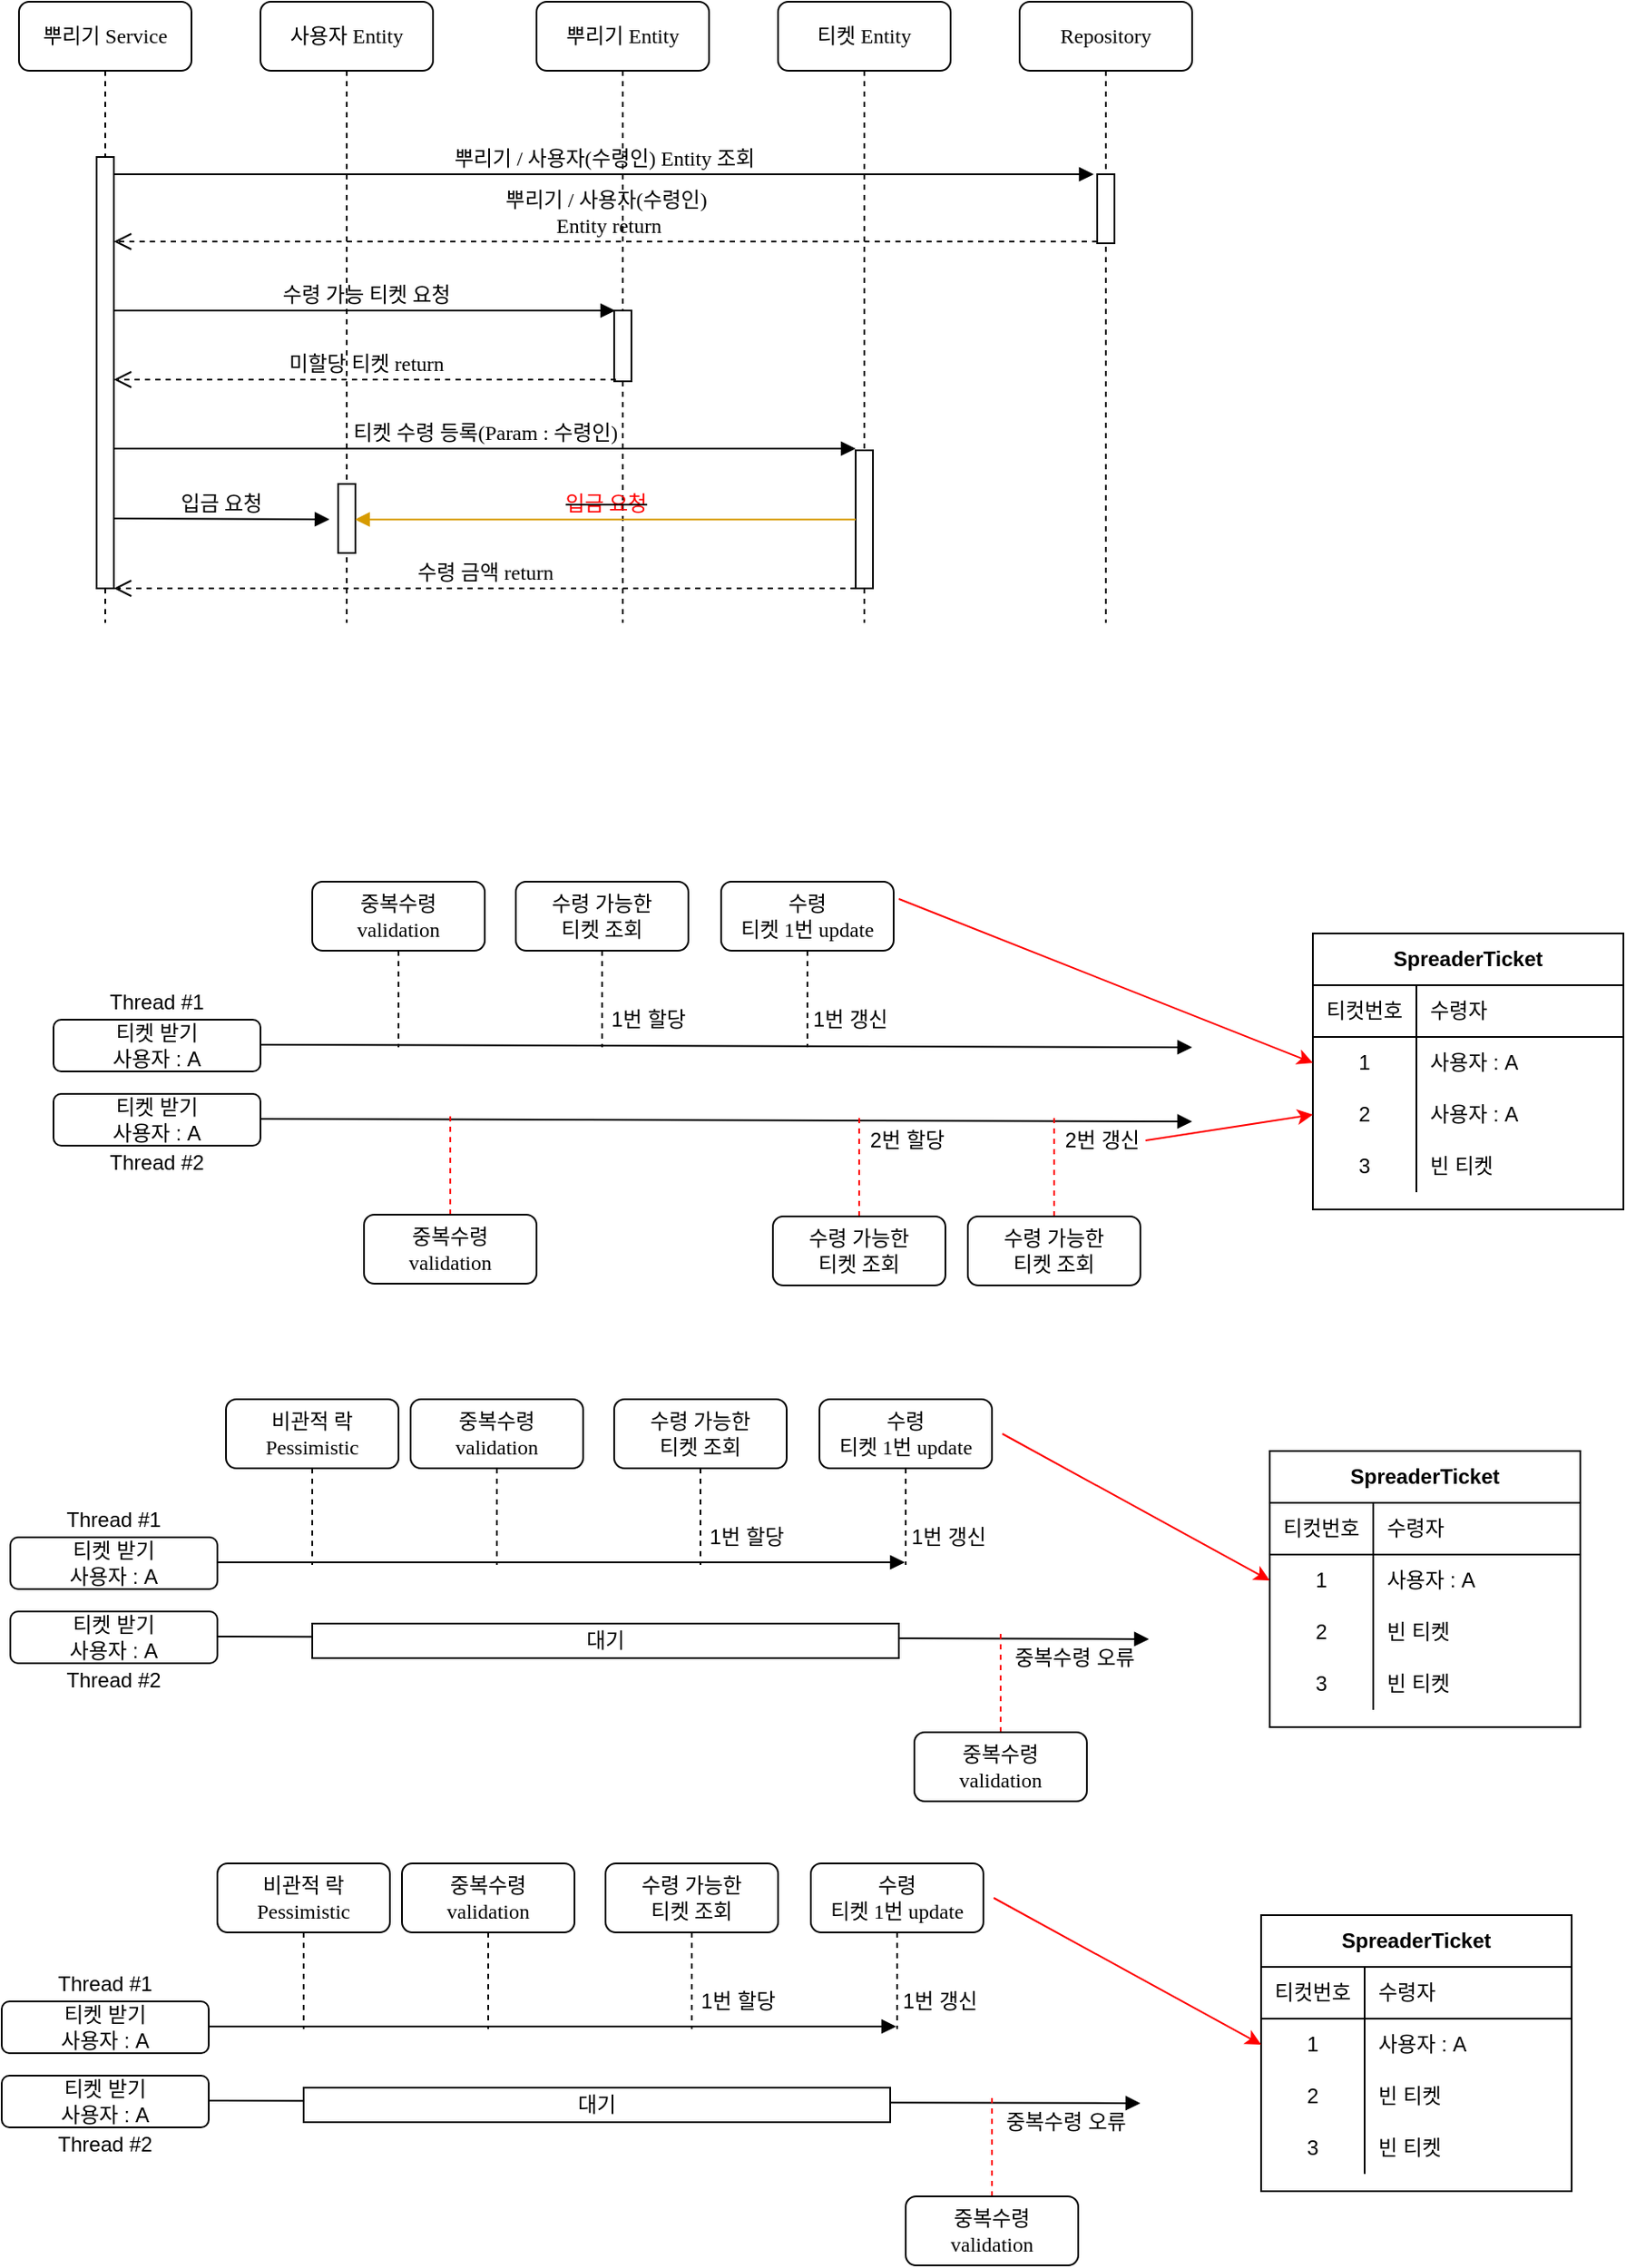 <mxfile version="14.1.3" type="github">
  <diagram name="Page-1" id="13e1069c-82ec-6db2-03f1-153e76fe0fe0">
    <mxGraphModel dx="1126" dy="699" grid="1" gridSize="10" guides="1" tooltips="1" connect="1" arrows="1" fold="1" page="1" pageScale="1" pageWidth="1100" pageHeight="850" background="#ffffff" math="0" shadow="0">
      <root>
        <mxCell id="0" />
        <mxCell id="1" parent="0" />
        <mxCell id="7baba1c4bc27f4b0-2" value="사용자 Entity" style="shape=umlLifeline;perimeter=lifelinePerimeter;whiteSpace=wrap;html=1;container=1;collapsible=0;recursiveResize=0;outlineConnect=0;rounded=1;shadow=0;comic=0;labelBackgroundColor=none;strokeWidth=1;fontFamily=Verdana;fontSize=12;align=center;" parent="1" vertex="1">
          <mxGeometry x="240" y="80" width="100" height="360" as="geometry" />
        </mxCell>
        <mxCell id="7baba1c4bc27f4b0-10" value="" style="html=1;points=[];perimeter=orthogonalPerimeter;rounded=0;shadow=0;comic=0;labelBackgroundColor=none;strokeWidth=1;fontFamily=Verdana;fontSize=12;align=center;" parent="7baba1c4bc27f4b0-2" vertex="1">
          <mxGeometry x="45" y="279.5" width="10" height="40" as="geometry" />
        </mxCell>
        <mxCell id="7baba1c4bc27f4b0-3" value="뿌리기 Entity" style="shape=umlLifeline;perimeter=lifelinePerimeter;whiteSpace=wrap;html=1;container=1;collapsible=0;recursiveResize=0;outlineConnect=0;rounded=1;shadow=0;comic=0;labelBackgroundColor=none;strokeWidth=1;fontFamily=Verdana;fontSize=12;align=center;" parent="1" vertex="1">
          <mxGeometry x="400" y="80" width="100" height="360" as="geometry" />
        </mxCell>
        <mxCell id="7baba1c4bc27f4b0-13" value="" style="html=1;points=[];perimeter=orthogonalPerimeter;rounded=0;shadow=0;comic=0;labelBackgroundColor=none;strokeWidth=1;fontFamily=Verdana;fontSize=12;align=center;" parent="7baba1c4bc27f4b0-3" vertex="1">
          <mxGeometry x="45" y="179" width="10" height="41" as="geometry" />
        </mxCell>
        <mxCell id="7baba1c4bc27f4b0-4" value="티켓 Entity" style="shape=umlLifeline;perimeter=lifelinePerimeter;whiteSpace=wrap;html=1;container=1;collapsible=0;recursiveResize=0;outlineConnect=0;rounded=1;shadow=0;comic=0;labelBackgroundColor=none;strokeWidth=1;fontFamily=Verdana;fontSize=12;align=center;" parent="1" vertex="1">
          <mxGeometry x="540" y="80" width="100" height="360" as="geometry" />
        </mxCell>
        <mxCell id="7baba1c4bc27f4b0-5" value="Repository" style="shape=umlLifeline;perimeter=lifelinePerimeter;whiteSpace=wrap;html=1;container=1;collapsible=0;recursiveResize=0;outlineConnect=0;rounded=1;shadow=0;comic=0;labelBackgroundColor=none;strokeWidth=1;fontFamily=Verdana;fontSize=12;align=center;" parent="1" vertex="1">
          <mxGeometry x="680" y="80" width="100" height="360" as="geometry" />
        </mxCell>
        <mxCell id="fO7a_FFpmHtgx1kZ53Yg-21" value="" style="html=1;points=[];perimeter=orthogonalPerimeter;rounded=0;shadow=0;comic=0;labelBackgroundColor=none;strokeWidth=1;fontFamily=Verdana;fontSize=12;align=center;" parent="7baba1c4bc27f4b0-5" vertex="1">
          <mxGeometry x="45" y="100" width="10" height="40" as="geometry" />
        </mxCell>
        <mxCell id="7baba1c4bc27f4b0-8" value="뿌리기 Service" style="shape=umlLifeline;perimeter=lifelinePerimeter;whiteSpace=wrap;html=1;container=1;collapsible=0;recursiveResize=0;outlineConnect=0;rounded=1;shadow=0;comic=0;labelBackgroundColor=none;strokeWidth=1;fontFamily=Verdana;fontSize=12;align=center;" parent="1" vertex="1">
          <mxGeometry x="100" y="80" width="100" height="360" as="geometry" />
        </mxCell>
        <mxCell id="7baba1c4bc27f4b0-9" value="" style="html=1;points=[];perimeter=orthogonalPerimeter;rounded=0;shadow=0;comic=0;labelBackgroundColor=none;strokeWidth=1;fontFamily=Verdana;fontSize=12;align=center;" parent="7baba1c4bc27f4b0-8" vertex="1">
          <mxGeometry x="45" y="90" width="10" height="250" as="geometry" />
        </mxCell>
        <mxCell id="7baba1c4bc27f4b0-22" value="" style="html=1;points=[];perimeter=orthogonalPerimeter;rounded=0;shadow=0;comic=0;labelBackgroundColor=none;strokeWidth=1;fontFamily=Verdana;fontSize=12;align=center;" parent="1" vertex="1">
          <mxGeometry x="585" y="340" width="10" height="80" as="geometry" />
        </mxCell>
        <mxCell id="7baba1c4bc27f4b0-23" value="티켓 수령 등록(Param : 수령인)" style="html=1;verticalAlign=bottom;endArrow=block;entryX=0;entryY=0;labelBackgroundColor=none;fontFamily=Verdana;fontSize=12;" parent="1" edge="1">
          <mxGeometry relative="1" as="geometry">
            <mxPoint x="155.0" y="339.0" as="sourcePoint" />
            <mxPoint x="585" y="339.0" as="targetPoint" />
          </mxGeometry>
        </mxCell>
        <mxCell id="7baba1c4bc27f4b0-30" value="미할당 티켓 return" style="html=1;verticalAlign=bottom;endArrow=open;dashed=1;endSize=8;labelBackgroundColor=none;fontFamily=Verdana;fontSize=12;edgeStyle=elbowEdgeStyle;elbow=vertical;" parent="1" edge="1">
          <mxGeometry relative="1" as="geometry">
            <mxPoint x="155.0" y="299" as="targetPoint" />
            <Array as="points">
              <mxPoint x="388" y="299" />
            </Array>
            <mxPoint x="446" y="299" as="sourcePoint" />
          </mxGeometry>
        </mxCell>
        <mxCell id="7baba1c4bc27f4b0-11" value="뿌리기 / 사용자(수령인) Entity 조회" style="html=1;verticalAlign=bottom;endArrow=block;entryX=-0.2;entryY=0;labelBackgroundColor=none;fontFamily=Verdana;fontSize=12;edgeStyle=elbowEdgeStyle;elbow=vertical;entryDx=0;entryDy=0;entryPerimeter=0;" parent="1" source="7baba1c4bc27f4b0-9" target="fO7a_FFpmHtgx1kZ53Yg-21" edge="1">
          <mxGeometry relative="1" as="geometry">
            <mxPoint x="220" y="190" as="sourcePoint" />
          </mxGeometry>
        </mxCell>
        <mxCell id="fO7a_FFpmHtgx1kZ53Yg-1" value="뿌리기 / 사용자(수령인)&lt;br&gt;&amp;nbsp;Entity return" style="html=1;verticalAlign=bottom;endArrow=open;dashed=1;endSize=8;labelBackgroundColor=none;fontFamily=Verdana;fontSize=12;edgeStyle=elbowEdgeStyle;elbow=vertical;" parent="1" source="fO7a_FFpmHtgx1kZ53Yg-21" edge="1">
          <mxGeometry relative="1" as="geometry">
            <mxPoint x="155.0" y="219" as="targetPoint" />
            <Array as="points">
              <mxPoint x="171" y="219" />
              <mxPoint x="276" y="219" />
            </Array>
            <mxPoint x="284" y="219" as="sourcePoint" />
          </mxGeometry>
        </mxCell>
        <mxCell id="fO7a_FFpmHtgx1kZ53Yg-11" value="수령 금액 return" style="html=1;verticalAlign=bottom;endArrow=open;dashed=1;endSize=8;labelBackgroundColor=none;fontFamily=Verdana;fontSize=12;edgeStyle=elbowEdgeStyle;elbow=vertical;" parent="1" edge="1">
          <mxGeometry relative="1" as="geometry">
            <mxPoint x="155.0" y="420" as="targetPoint" />
            <Array as="points">
              <mxPoint x="391" y="420" />
            </Array>
            <mxPoint x="585" y="420" as="sourcePoint" />
          </mxGeometry>
        </mxCell>
        <mxCell id="fO7a_FFpmHtgx1kZ53Yg-17" value="&lt;strike&gt;&lt;font color=&quot;#ff0000&quot;&gt;입금 요청&lt;/font&gt;&lt;/strike&gt;" style="html=1;verticalAlign=bottom;endArrow=block;labelBackgroundColor=none;fontFamily=Verdana;fontSize=12;edgeStyle=elbowEdgeStyle;elbow=vertical;entryX=0.978;entryY=0.727;entryDx=0;entryDy=0;entryPerimeter=0;fillColor=#ffe6cc;strokeColor=#d79b00;" parent="1" edge="1">
          <mxGeometry relative="1" as="geometry">
            <mxPoint x="585" y="380.12" as="sourcePoint" />
            <mxPoint x="294.78" y="380" as="targetPoint" />
            <Array as="points">
              <mxPoint x="520.5" y="380.12" />
              <mxPoint x="540.5" y="577.12" />
              <mxPoint x="470.5" y="577.12" />
            </Array>
          </mxGeometry>
        </mxCell>
        <mxCell id="7baba1c4bc27f4b0-14" value="수령 가능 티켓 요청" style="html=1;verticalAlign=bottom;endArrow=block;labelBackgroundColor=none;fontFamily=Verdana;fontSize=12;edgeStyle=elbowEdgeStyle;elbow=vertical;entryX=0.061;entryY=-0.001;entryDx=0;entryDy=0;entryPerimeter=0;" parent="1" source="7baba1c4bc27f4b0-9" target="7baba1c4bc27f4b0-13" edge="1">
          <mxGeometry relative="1" as="geometry">
            <mxPoint x="156" y="259" as="sourcePoint" />
            <mxPoint x="444" y="259" as="targetPoint" />
            <Array as="points">
              <mxPoint x="422" y="259" />
              <mxPoint x="240.86" y="144.85" />
              <mxPoint x="210.86" y="164.85" />
            </Array>
          </mxGeometry>
        </mxCell>
        <mxCell id="PUn6JvOlg91gVEdI1GQp-1" value="입금 요청" style="html=1;verticalAlign=bottom;endArrow=block;labelBackgroundColor=none;fontFamily=Verdana;fontSize=12;" edge="1" parent="1">
          <mxGeometry relative="1" as="geometry">
            <mxPoint x="155" y="379.5" as="sourcePoint" />
            <mxPoint x="280" y="380" as="targetPoint" />
          </mxGeometry>
        </mxCell>
        <mxCell id="PUn6JvOlg91gVEdI1GQp-2" value="" style="html=1;verticalAlign=bottom;endArrow=block;labelBackgroundColor=none;fontFamily=Verdana;fontSize=12;" edge="1" parent="1">
          <mxGeometry relative="1" as="geometry">
            <mxPoint x="240" y="684.5" as="sourcePoint" />
            <mxPoint x="780" y="686" as="targetPoint" />
          </mxGeometry>
        </mxCell>
        <mxCell id="PUn6JvOlg91gVEdI1GQp-3" value="티켓 받기&lt;br&gt;사용자 : A" style="shape=ext;rounded=1;html=1;whiteSpace=wrap;" vertex="1" parent="1">
          <mxGeometry x="120" y="670" width="120" height="30" as="geometry" />
        </mxCell>
        <mxCell id="PUn6JvOlg91gVEdI1GQp-4" value="중복수령&lt;br&gt;validation" style="shape=umlLifeline;perimeter=lifelinePerimeter;whiteSpace=wrap;html=1;container=1;collapsible=0;recursiveResize=0;outlineConnect=0;rounded=1;shadow=0;comic=0;labelBackgroundColor=none;strokeWidth=1;fontFamily=Verdana;fontSize=12;align=center;size=40;" vertex="1" parent="1">
          <mxGeometry x="270" y="590" width="100" height="96" as="geometry" />
        </mxCell>
        <mxCell id="PUn6JvOlg91gVEdI1GQp-6" value="수령&lt;br&gt;티켓 1번 update" style="shape=umlLifeline;perimeter=lifelinePerimeter;whiteSpace=wrap;html=1;container=1;collapsible=0;recursiveResize=0;outlineConnect=0;rounded=1;shadow=0;comic=0;labelBackgroundColor=none;strokeWidth=1;fontFamily=Verdana;fontSize=12;align=center;size=40;" vertex="1" parent="1">
          <mxGeometry x="507" y="590" width="100" height="96" as="geometry" />
        </mxCell>
        <mxCell id="PUn6JvOlg91gVEdI1GQp-7" value="SpreaderTicket" style="shape=table;html=1;whiteSpace=wrap;startSize=30;container=1;collapsible=0;childLayout=tableLayout;fixedRows=1;rowLines=0;fontStyle=1;align=center;" vertex="1" parent="1">
          <mxGeometry x="850" y="620" width="180" height="160" as="geometry" />
        </mxCell>
        <mxCell id="PUn6JvOlg91gVEdI1GQp-8" value="" style="shape=partialRectangle;html=1;whiteSpace=wrap;collapsible=0;dropTarget=0;pointerEvents=0;fillColor=none;top=0;left=0;bottom=1;right=0;points=[[0,0.5],[1,0.5]];portConstraint=eastwest;" vertex="1" parent="PUn6JvOlg91gVEdI1GQp-7">
          <mxGeometry y="30" width="180" height="30" as="geometry" />
        </mxCell>
        <mxCell id="PUn6JvOlg91gVEdI1GQp-9" value="티컷번호" style="shape=partialRectangle;html=1;whiteSpace=wrap;connectable=0;fillColor=none;top=0;left=0;bottom=0;right=0;overflow=hidden;" vertex="1" parent="PUn6JvOlg91gVEdI1GQp-8">
          <mxGeometry width="60" height="30" as="geometry" />
        </mxCell>
        <mxCell id="PUn6JvOlg91gVEdI1GQp-10" value="수령자" style="shape=partialRectangle;html=1;whiteSpace=wrap;connectable=0;fillColor=none;top=0;left=0;bottom=0;right=0;align=left;spacingLeft=6;overflow=hidden;" vertex="1" parent="PUn6JvOlg91gVEdI1GQp-8">
          <mxGeometry x="60" width="120" height="30" as="geometry" />
        </mxCell>
        <mxCell id="PUn6JvOlg91gVEdI1GQp-11" value="" style="shape=partialRectangle;html=1;whiteSpace=wrap;collapsible=0;dropTarget=0;pointerEvents=0;fillColor=none;top=0;left=0;bottom=0;right=0;points=[[0,0.5],[1,0.5]];portConstraint=eastwest;" vertex="1" parent="PUn6JvOlg91gVEdI1GQp-7">
          <mxGeometry y="60" width="180" height="30" as="geometry" />
        </mxCell>
        <mxCell id="PUn6JvOlg91gVEdI1GQp-12" value="1" style="shape=partialRectangle;html=1;whiteSpace=wrap;connectable=0;fillColor=none;top=0;left=0;bottom=0;right=0;overflow=hidden;" vertex="1" parent="PUn6JvOlg91gVEdI1GQp-11">
          <mxGeometry width="60" height="30" as="geometry" />
        </mxCell>
        <mxCell id="PUn6JvOlg91gVEdI1GQp-13" value="사용자 : A" style="shape=partialRectangle;html=1;whiteSpace=wrap;connectable=0;fillColor=none;top=0;left=0;bottom=0;right=0;align=left;spacingLeft=6;overflow=hidden;" vertex="1" parent="PUn6JvOlg91gVEdI1GQp-11">
          <mxGeometry x="60" width="120" height="30" as="geometry" />
        </mxCell>
        <mxCell id="PUn6JvOlg91gVEdI1GQp-14" value="" style="shape=partialRectangle;html=1;whiteSpace=wrap;collapsible=0;dropTarget=0;pointerEvents=0;fillColor=none;top=0;left=0;bottom=0;right=0;points=[[0,0.5],[1,0.5]];portConstraint=eastwest;" vertex="1" parent="PUn6JvOlg91gVEdI1GQp-7">
          <mxGeometry y="90" width="180" height="30" as="geometry" />
        </mxCell>
        <mxCell id="PUn6JvOlg91gVEdI1GQp-15" value="2" style="shape=partialRectangle;html=1;whiteSpace=wrap;connectable=0;fillColor=none;top=0;left=0;bottom=0;right=0;overflow=hidden;" vertex="1" parent="PUn6JvOlg91gVEdI1GQp-14">
          <mxGeometry width="60" height="30" as="geometry" />
        </mxCell>
        <mxCell id="PUn6JvOlg91gVEdI1GQp-16" value="사용자 : A" style="shape=partialRectangle;html=1;whiteSpace=wrap;connectable=0;fillColor=none;top=0;left=0;bottom=0;right=0;align=left;spacingLeft=6;overflow=hidden;" vertex="1" parent="PUn6JvOlg91gVEdI1GQp-14">
          <mxGeometry x="60" width="120" height="30" as="geometry" />
        </mxCell>
        <mxCell id="PUn6JvOlg91gVEdI1GQp-18" value="" style="shape=partialRectangle;html=1;whiteSpace=wrap;collapsible=0;dropTarget=0;pointerEvents=0;fillColor=none;top=0;left=0;bottom=0;right=0;points=[[0,0.5],[1,0.5]];portConstraint=eastwest;" vertex="1" parent="PUn6JvOlg91gVEdI1GQp-7">
          <mxGeometry y="120" width="180" height="30" as="geometry" />
        </mxCell>
        <mxCell id="PUn6JvOlg91gVEdI1GQp-19" value="3" style="shape=partialRectangle;html=1;whiteSpace=wrap;connectable=0;fillColor=none;top=0;left=0;bottom=0;right=0;overflow=hidden;" vertex="1" parent="PUn6JvOlg91gVEdI1GQp-18">
          <mxGeometry width="60" height="30" as="geometry" />
        </mxCell>
        <mxCell id="PUn6JvOlg91gVEdI1GQp-20" value="빈 티켓" style="shape=partialRectangle;html=1;whiteSpace=wrap;connectable=0;fillColor=none;top=0;left=0;bottom=0;right=0;align=left;spacingLeft=6;overflow=hidden;" vertex="1" parent="PUn6JvOlg91gVEdI1GQp-18">
          <mxGeometry x="60" width="120" height="30" as="geometry" />
        </mxCell>
        <mxCell id="PUn6JvOlg91gVEdI1GQp-17" value="수령 가능한&lt;br&gt;티켓 조회" style="shape=umlLifeline;perimeter=lifelinePerimeter;whiteSpace=wrap;html=1;container=1;collapsible=0;recursiveResize=0;outlineConnect=0;rounded=1;shadow=0;comic=0;labelBackgroundColor=none;strokeWidth=1;fontFamily=Verdana;fontSize=12;align=center;size=40;" vertex="1" parent="1">
          <mxGeometry x="388" y="590" width="100" height="96" as="geometry" />
        </mxCell>
        <mxCell id="PUn6JvOlg91gVEdI1GQp-21" value="" style="endArrow=classic;html=1;strokeColor=#FF0000;entryX=0;entryY=0.5;entryDx=0;entryDy=0;" edge="1" parent="1" target="PUn6JvOlg91gVEdI1GQp-11">
          <mxGeometry width="50" height="50" relative="1" as="geometry">
            <mxPoint x="610" y="600" as="sourcePoint" />
            <mxPoint x="570" y="740" as="targetPoint" />
          </mxGeometry>
        </mxCell>
        <mxCell id="PUn6JvOlg91gVEdI1GQp-22" value="" style="html=1;verticalAlign=bottom;endArrow=block;labelBackgroundColor=none;fontFamily=Verdana;fontSize=12;" edge="1" parent="1">
          <mxGeometry relative="1" as="geometry">
            <mxPoint x="240" y="727.5" as="sourcePoint" />
            <mxPoint x="780" y="729" as="targetPoint" />
          </mxGeometry>
        </mxCell>
        <mxCell id="PUn6JvOlg91gVEdI1GQp-23" value="티켓 받기&lt;br&gt;사용자 : A" style="shape=ext;rounded=1;html=1;whiteSpace=wrap;" vertex="1" parent="1">
          <mxGeometry x="120" y="713" width="120" height="30" as="geometry" />
        </mxCell>
        <mxCell id="PUn6JvOlg91gVEdI1GQp-27" value="" style="endArrow=classic;html=1;strokeColor=#FF0000;entryX=0;entryY=0.5;entryDx=0;entryDy=0;" edge="1" parent="1" target="PUn6JvOlg91gVEdI1GQp-14">
          <mxGeometry width="50" height="50" relative="1" as="geometry">
            <mxPoint x="753" y="740" as="sourcePoint" />
            <mxPoint x="883" y="815" as="targetPoint" />
          </mxGeometry>
        </mxCell>
        <mxCell id="PUn6JvOlg91gVEdI1GQp-29" value="" style="endArrow=none;dashed=1;html=1;strokeColor=#FF0000;exitX=0.5;exitY=0;exitDx=0;exitDy=0;" edge="1" parent="1" source="PUn6JvOlg91gVEdI1GQp-32">
          <mxGeometry width="50" height="50" relative="1" as="geometry">
            <mxPoint x="349.5" y="771" as="sourcePoint" />
            <mxPoint x="350" y="726" as="targetPoint" />
          </mxGeometry>
        </mxCell>
        <mxCell id="PUn6JvOlg91gVEdI1GQp-30" value="1번 할당" style="text;html=1;strokeColor=none;fillColor=none;align=center;verticalAlign=middle;whiteSpace=wrap;rounded=0;" vertex="1" parent="1">
          <mxGeometry x="440" y="660" width="50" height="20" as="geometry" />
        </mxCell>
        <mxCell id="PUn6JvOlg91gVEdI1GQp-31" value="1번 갱신" style="text;html=1;strokeColor=none;fillColor=none;align=center;verticalAlign=middle;whiteSpace=wrap;rounded=0;" vertex="1" parent="1">
          <mxGeometry x="557" y="660" width="50" height="20" as="geometry" />
        </mxCell>
        <mxCell id="PUn6JvOlg91gVEdI1GQp-32" value="&lt;span style=&quot;font-family: &amp;#34;verdana&amp;#34;&quot;&gt;중복수령&lt;/span&gt;&lt;br style=&quot;font-family: &amp;#34;verdana&amp;#34;&quot;&gt;&lt;span style=&quot;font-family: &amp;#34;verdana&amp;#34;&quot;&gt;validation&lt;/span&gt;" style="rounded=1;whiteSpace=wrap;html=1;" vertex="1" parent="1">
          <mxGeometry x="300" y="783" width="100" height="40" as="geometry" />
        </mxCell>
        <mxCell id="PUn6JvOlg91gVEdI1GQp-34" value="" style="endArrow=none;dashed=1;html=1;strokeColor=#FF0000;exitX=0.5;exitY=0;exitDx=0;exitDy=0;" edge="1" source="PUn6JvOlg91gVEdI1GQp-35" parent="1">
          <mxGeometry width="50" height="50" relative="1" as="geometry">
            <mxPoint x="586.5" y="772" as="sourcePoint" />
            <mxPoint x="587" y="727" as="targetPoint" />
          </mxGeometry>
        </mxCell>
        <mxCell id="PUn6JvOlg91gVEdI1GQp-35" value="&lt;span style=&quot;font-family: &amp;#34;verdana&amp;#34;&quot;&gt;수령 가능한&lt;/span&gt;&lt;br style=&quot;font-family: &amp;#34;verdana&amp;#34;&quot;&gt;&lt;span style=&quot;font-family: &amp;#34;verdana&amp;#34;&quot;&gt;티켓 조회&lt;/span&gt;" style="rounded=1;whiteSpace=wrap;html=1;" vertex="1" parent="1">
          <mxGeometry x="537" y="784" width="100" height="40" as="geometry" />
        </mxCell>
        <mxCell id="PUn6JvOlg91gVEdI1GQp-36" value="2번 할당" style="text;html=1;strokeColor=none;fillColor=none;align=center;verticalAlign=middle;whiteSpace=wrap;rounded=0;" vertex="1" parent="1">
          <mxGeometry x="590" y="730" width="50" height="20" as="geometry" />
        </mxCell>
        <mxCell id="PUn6JvOlg91gVEdI1GQp-37" value="" style="endArrow=none;dashed=1;html=1;strokeColor=#FF0000;exitX=0.5;exitY=0;exitDx=0;exitDy=0;" edge="1" source="PUn6JvOlg91gVEdI1GQp-38" parent="1">
          <mxGeometry width="50" height="50" relative="1" as="geometry">
            <mxPoint x="699.5" y="772" as="sourcePoint" />
            <mxPoint x="700" y="727" as="targetPoint" />
          </mxGeometry>
        </mxCell>
        <mxCell id="PUn6JvOlg91gVEdI1GQp-38" value="&lt;span style=&quot;font-family: &amp;#34;verdana&amp;#34;&quot;&gt;수령 가능한&lt;/span&gt;&lt;br style=&quot;font-family: &amp;#34;verdana&amp;#34;&quot;&gt;&lt;span style=&quot;font-family: &amp;#34;verdana&amp;#34;&quot;&gt;티켓 조회&lt;/span&gt;" style="rounded=1;whiteSpace=wrap;html=1;" vertex="1" parent="1">
          <mxGeometry x="650" y="784" width="100" height="40" as="geometry" />
        </mxCell>
        <mxCell id="PUn6JvOlg91gVEdI1GQp-39" value="2번 갱신" style="text;html=1;strokeColor=none;fillColor=none;align=center;verticalAlign=middle;whiteSpace=wrap;rounded=0;" vertex="1" parent="1">
          <mxGeometry x="703" y="730" width="50" height="20" as="geometry" />
        </mxCell>
        <mxCell id="PUn6JvOlg91gVEdI1GQp-40" value="Thread #1" style="text;html=1;strokeColor=none;fillColor=none;align=center;verticalAlign=middle;whiteSpace=wrap;rounded=0;" vertex="1" parent="1">
          <mxGeometry x="150" y="650" width="60" height="20" as="geometry" />
        </mxCell>
        <mxCell id="PUn6JvOlg91gVEdI1GQp-41" value="Thread #2" style="text;html=1;strokeColor=none;fillColor=none;align=center;verticalAlign=middle;whiteSpace=wrap;rounded=0;" vertex="1" parent="1">
          <mxGeometry x="150" y="743" width="60" height="20" as="geometry" />
        </mxCell>
        <mxCell id="PUn6JvOlg91gVEdI1GQp-42" value="" style="html=1;verticalAlign=bottom;endArrow=block;labelBackgroundColor=none;fontFamily=Verdana;fontSize=12;" edge="1" parent="1" target="PUn6JvOlg91gVEdI1GQp-45">
          <mxGeometry relative="1" as="geometry">
            <mxPoint x="215" y="984.5" as="sourcePoint" />
            <mxPoint x="590" y="986" as="targetPoint" />
          </mxGeometry>
        </mxCell>
        <mxCell id="PUn6JvOlg91gVEdI1GQp-43" value="티켓 받기&lt;br&gt;사용자 : A" style="shape=ext;rounded=1;html=1;whiteSpace=wrap;" vertex="1" parent="1">
          <mxGeometry x="95" y="970" width="120" height="30" as="geometry" />
        </mxCell>
        <mxCell id="PUn6JvOlg91gVEdI1GQp-44" value="중복수령&lt;br&gt;validation" style="shape=umlLifeline;perimeter=lifelinePerimeter;whiteSpace=wrap;html=1;container=1;collapsible=0;recursiveResize=0;outlineConnect=0;rounded=1;shadow=0;comic=0;labelBackgroundColor=none;strokeWidth=1;fontFamily=Verdana;fontSize=12;align=center;size=40;" vertex="1" parent="1">
          <mxGeometry x="327" y="890" width="100" height="96" as="geometry" />
        </mxCell>
        <mxCell id="PUn6JvOlg91gVEdI1GQp-45" value="수령&lt;br&gt;티켓 1번 update" style="shape=umlLifeline;perimeter=lifelinePerimeter;whiteSpace=wrap;html=1;container=1;collapsible=0;recursiveResize=0;outlineConnect=0;rounded=1;shadow=0;comic=0;labelBackgroundColor=none;strokeWidth=1;fontFamily=Verdana;fontSize=12;align=center;size=40;" vertex="1" parent="1">
          <mxGeometry x="564" y="890" width="100" height="96" as="geometry" />
        </mxCell>
        <mxCell id="PUn6JvOlg91gVEdI1GQp-46" value="SpreaderTicket" style="shape=table;html=1;whiteSpace=wrap;startSize=30;container=1;collapsible=0;childLayout=tableLayout;fixedRows=1;rowLines=0;fontStyle=1;align=center;" vertex="1" parent="1">
          <mxGeometry x="825" y="920" width="180" height="160" as="geometry" />
        </mxCell>
        <mxCell id="PUn6JvOlg91gVEdI1GQp-47" value="" style="shape=partialRectangle;html=1;whiteSpace=wrap;collapsible=0;dropTarget=0;pointerEvents=0;fillColor=none;top=0;left=0;bottom=1;right=0;points=[[0,0.5],[1,0.5]];portConstraint=eastwest;" vertex="1" parent="PUn6JvOlg91gVEdI1GQp-46">
          <mxGeometry y="30" width="180" height="30" as="geometry" />
        </mxCell>
        <mxCell id="PUn6JvOlg91gVEdI1GQp-48" value="티컷번호" style="shape=partialRectangle;html=1;whiteSpace=wrap;connectable=0;fillColor=none;top=0;left=0;bottom=0;right=0;overflow=hidden;" vertex="1" parent="PUn6JvOlg91gVEdI1GQp-47">
          <mxGeometry width="60" height="30" as="geometry" />
        </mxCell>
        <mxCell id="PUn6JvOlg91gVEdI1GQp-49" value="수령자" style="shape=partialRectangle;html=1;whiteSpace=wrap;connectable=0;fillColor=none;top=0;left=0;bottom=0;right=0;align=left;spacingLeft=6;overflow=hidden;" vertex="1" parent="PUn6JvOlg91gVEdI1GQp-47">
          <mxGeometry x="60" width="120" height="30" as="geometry" />
        </mxCell>
        <mxCell id="PUn6JvOlg91gVEdI1GQp-50" value="" style="shape=partialRectangle;html=1;whiteSpace=wrap;collapsible=0;dropTarget=0;pointerEvents=0;fillColor=none;top=0;left=0;bottom=0;right=0;points=[[0,0.5],[1,0.5]];portConstraint=eastwest;" vertex="1" parent="PUn6JvOlg91gVEdI1GQp-46">
          <mxGeometry y="60" width="180" height="30" as="geometry" />
        </mxCell>
        <mxCell id="PUn6JvOlg91gVEdI1GQp-51" value="1" style="shape=partialRectangle;html=1;whiteSpace=wrap;connectable=0;fillColor=none;top=0;left=0;bottom=0;right=0;overflow=hidden;" vertex="1" parent="PUn6JvOlg91gVEdI1GQp-50">
          <mxGeometry width="60" height="30" as="geometry" />
        </mxCell>
        <mxCell id="PUn6JvOlg91gVEdI1GQp-52" value="사용자 : A" style="shape=partialRectangle;html=1;whiteSpace=wrap;connectable=0;fillColor=none;top=0;left=0;bottom=0;right=0;align=left;spacingLeft=6;overflow=hidden;" vertex="1" parent="PUn6JvOlg91gVEdI1GQp-50">
          <mxGeometry x="60" width="120" height="30" as="geometry" />
        </mxCell>
        <mxCell id="PUn6JvOlg91gVEdI1GQp-53" value="" style="shape=partialRectangle;html=1;whiteSpace=wrap;collapsible=0;dropTarget=0;pointerEvents=0;fillColor=none;top=0;left=0;bottom=0;right=0;points=[[0,0.5],[1,0.5]];portConstraint=eastwest;" vertex="1" parent="PUn6JvOlg91gVEdI1GQp-46">
          <mxGeometry y="90" width="180" height="30" as="geometry" />
        </mxCell>
        <mxCell id="PUn6JvOlg91gVEdI1GQp-54" value="2" style="shape=partialRectangle;html=1;whiteSpace=wrap;connectable=0;fillColor=none;top=0;left=0;bottom=0;right=0;overflow=hidden;" vertex="1" parent="PUn6JvOlg91gVEdI1GQp-53">
          <mxGeometry width="60" height="30" as="geometry" />
        </mxCell>
        <mxCell id="PUn6JvOlg91gVEdI1GQp-55" value="빈 티켓" style="shape=partialRectangle;html=1;whiteSpace=wrap;connectable=0;fillColor=none;top=0;left=0;bottom=0;right=0;align=left;spacingLeft=6;overflow=hidden;" vertex="1" parent="PUn6JvOlg91gVEdI1GQp-53">
          <mxGeometry x="60" width="120" height="30" as="geometry" />
        </mxCell>
        <mxCell id="PUn6JvOlg91gVEdI1GQp-56" value="" style="shape=partialRectangle;html=1;whiteSpace=wrap;collapsible=0;dropTarget=0;pointerEvents=0;fillColor=none;top=0;left=0;bottom=0;right=0;points=[[0,0.5],[1,0.5]];portConstraint=eastwest;" vertex="1" parent="PUn6JvOlg91gVEdI1GQp-46">
          <mxGeometry y="120" width="180" height="30" as="geometry" />
        </mxCell>
        <mxCell id="PUn6JvOlg91gVEdI1GQp-57" value="3" style="shape=partialRectangle;html=1;whiteSpace=wrap;connectable=0;fillColor=none;top=0;left=0;bottom=0;right=0;overflow=hidden;" vertex="1" parent="PUn6JvOlg91gVEdI1GQp-56">
          <mxGeometry width="60" height="30" as="geometry" />
        </mxCell>
        <mxCell id="PUn6JvOlg91gVEdI1GQp-58" value="빈 티켓" style="shape=partialRectangle;html=1;whiteSpace=wrap;connectable=0;fillColor=none;top=0;left=0;bottom=0;right=0;align=left;spacingLeft=6;overflow=hidden;" vertex="1" parent="PUn6JvOlg91gVEdI1GQp-56">
          <mxGeometry x="60" width="120" height="30" as="geometry" />
        </mxCell>
        <mxCell id="PUn6JvOlg91gVEdI1GQp-59" value="수령 가능한&lt;br&gt;티켓 조회" style="shape=umlLifeline;perimeter=lifelinePerimeter;whiteSpace=wrap;html=1;container=1;collapsible=0;recursiveResize=0;outlineConnect=0;rounded=1;shadow=0;comic=0;labelBackgroundColor=none;strokeWidth=1;fontFamily=Verdana;fontSize=12;align=center;size=40;" vertex="1" parent="1">
          <mxGeometry x="445" y="890" width="100" height="96" as="geometry" />
        </mxCell>
        <mxCell id="PUn6JvOlg91gVEdI1GQp-60" value="" style="endArrow=classic;html=1;strokeColor=#FF0000;entryX=0;entryY=0.5;entryDx=0;entryDy=0;" edge="1" target="PUn6JvOlg91gVEdI1GQp-50" parent="1">
          <mxGeometry width="50" height="50" relative="1" as="geometry">
            <mxPoint x="670" y="910" as="sourcePoint" />
            <mxPoint x="545" y="1040" as="targetPoint" />
          </mxGeometry>
        </mxCell>
        <mxCell id="PUn6JvOlg91gVEdI1GQp-61" value="" style="html=1;verticalAlign=bottom;endArrow=block;labelBackgroundColor=none;fontFamily=Verdana;fontSize=12;" edge="1" parent="1">
          <mxGeometry relative="1" as="geometry">
            <mxPoint x="215" y="1027.5" as="sourcePoint" />
            <mxPoint x="755" y="1029" as="targetPoint" />
          </mxGeometry>
        </mxCell>
        <mxCell id="PUn6JvOlg91gVEdI1GQp-62" value="티켓 받기&lt;br&gt;사용자 : A" style="shape=ext;rounded=1;html=1;whiteSpace=wrap;" vertex="1" parent="1">
          <mxGeometry x="95" y="1013" width="120" height="30" as="geometry" />
        </mxCell>
        <mxCell id="PUn6JvOlg91gVEdI1GQp-64" value="" style="endArrow=none;dashed=1;html=1;strokeColor=#FF0000;exitX=0.5;exitY=0;exitDx=0;exitDy=0;" edge="1" source="PUn6JvOlg91gVEdI1GQp-67" parent="1">
          <mxGeometry width="50" height="50" relative="1" as="geometry">
            <mxPoint x="668.5" y="1071" as="sourcePoint" />
            <mxPoint x="669" y="1026" as="targetPoint" />
          </mxGeometry>
        </mxCell>
        <mxCell id="PUn6JvOlg91gVEdI1GQp-65" value="1번 할당" style="text;html=1;strokeColor=none;fillColor=none;align=center;verticalAlign=middle;whiteSpace=wrap;rounded=0;" vertex="1" parent="1">
          <mxGeometry x="497" y="960" width="50" height="20" as="geometry" />
        </mxCell>
        <mxCell id="PUn6JvOlg91gVEdI1GQp-66" value="1번 갱신" style="text;html=1;strokeColor=none;fillColor=none;align=center;verticalAlign=middle;whiteSpace=wrap;rounded=0;" vertex="1" parent="1">
          <mxGeometry x="614" y="960" width="50" height="20" as="geometry" />
        </mxCell>
        <mxCell id="PUn6JvOlg91gVEdI1GQp-67" value="&lt;span style=&quot;font-family: &amp;#34;verdana&amp;#34;&quot;&gt;중복수령&lt;/span&gt;&lt;br style=&quot;font-family: &amp;#34;verdana&amp;#34;&quot;&gt;&lt;span style=&quot;font-family: &amp;#34;verdana&amp;#34;&quot;&gt;validation&lt;/span&gt;" style="rounded=1;whiteSpace=wrap;html=1;" vertex="1" parent="1">
          <mxGeometry x="619" y="1083" width="100" height="40" as="geometry" />
        </mxCell>
        <mxCell id="PUn6JvOlg91gVEdI1GQp-74" value="Thread #1" style="text;html=1;strokeColor=none;fillColor=none;align=center;verticalAlign=middle;whiteSpace=wrap;rounded=0;" vertex="1" parent="1">
          <mxGeometry x="125" y="950" width="60" height="20" as="geometry" />
        </mxCell>
        <mxCell id="PUn6JvOlg91gVEdI1GQp-75" value="Thread #2" style="text;html=1;strokeColor=none;fillColor=none;align=center;verticalAlign=middle;whiteSpace=wrap;rounded=0;" vertex="1" parent="1">
          <mxGeometry x="125" y="1043" width="60" height="20" as="geometry" />
        </mxCell>
        <mxCell id="PUn6JvOlg91gVEdI1GQp-78" value="대기" style="rounded=0;whiteSpace=wrap;html=1;" vertex="1" parent="1">
          <mxGeometry x="270" y="1020" width="340" height="20" as="geometry" />
        </mxCell>
        <mxCell id="PUn6JvOlg91gVEdI1GQp-79" value="중복수령 오류" style="text;html=1;strokeColor=none;fillColor=none;align=center;verticalAlign=middle;whiteSpace=wrap;rounded=0;" vertex="1" parent="1">
          <mxGeometry x="672" y="1030" width="80" height="20" as="geometry" />
        </mxCell>
        <mxCell id="PUn6JvOlg91gVEdI1GQp-80" value="비관적 락&lt;br&gt;Pessimistic" style="shape=umlLifeline;perimeter=lifelinePerimeter;whiteSpace=wrap;html=1;container=1;collapsible=0;recursiveResize=0;outlineConnect=0;rounded=1;shadow=0;comic=0;labelBackgroundColor=none;strokeWidth=1;fontFamily=Verdana;fontSize=12;align=center;size=40;" vertex="1" parent="1">
          <mxGeometry x="220" y="890" width="100" height="96" as="geometry" />
        </mxCell>
        <mxCell id="PUn6JvOlg91gVEdI1GQp-81" value="" style="html=1;verticalAlign=bottom;endArrow=block;labelBackgroundColor=none;fontFamily=Verdana;fontSize=12;" edge="1" target="PUn6JvOlg91gVEdI1GQp-84" parent="1">
          <mxGeometry relative="1" as="geometry">
            <mxPoint x="210" y="1253.5" as="sourcePoint" />
            <mxPoint x="585" y="1255" as="targetPoint" />
          </mxGeometry>
        </mxCell>
        <mxCell id="PUn6JvOlg91gVEdI1GQp-82" value="티켓 받기&lt;br&gt;사용자 : A" style="shape=ext;rounded=1;html=1;whiteSpace=wrap;" vertex="1" parent="1">
          <mxGeometry x="90" y="1239" width="120" height="30" as="geometry" />
        </mxCell>
        <mxCell id="PUn6JvOlg91gVEdI1GQp-83" value="중복수령&lt;br&gt;validation" style="shape=umlLifeline;perimeter=lifelinePerimeter;whiteSpace=wrap;html=1;container=1;collapsible=0;recursiveResize=0;outlineConnect=0;rounded=1;shadow=0;comic=0;labelBackgroundColor=none;strokeWidth=1;fontFamily=Verdana;fontSize=12;align=center;size=40;" vertex="1" parent="1">
          <mxGeometry x="322" y="1159" width="100" height="96" as="geometry" />
        </mxCell>
        <mxCell id="PUn6JvOlg91gVEdI1GQp-84" value="수령&lt;br&gt;티켓 1번 update" style="shape=umlLifeline;perimeter=lifelinePerimeter;whiteSpace=wrap;html=1;container=1;collapsible=0;recursiveResize=0;outlineConnect=0;rounded=1;shadow=0;comic=0;labelBackgroundColor=none;strokeWidth=1;fontFamily=Verdana;fontSize=12;align=center;size=40;" vertex="1" parent="1">
          <mxGeometry x="559" y="1159" width="100" height="96" as="geometry" />
        </mxCell>
        <mxCell id="PUn6JvOlg91gVEdI1GQp-85" value="SpreaderTicket" style="shape=table;html=1;whiteSpace=wrap;startSize=30;container=1;collapsible=0;childLayout=tableLayout;fixedRows=1;rowLines=0;fontStyle=1;align=center;" vertex="1" parent="1">
          <mxGeometry x="820" y="1189" width="180" height="160" as="geometry" />
        </mxCell>
        <mxCell id="PUn6JvOlg91gVEdI1GQp-86" value="" style="shape=partialRectangle;html=1;whiteSpace=wrap;collapsible=0;dropTarget=0;pointerEvents=0;fillColor=none;top=0;left=0;bottom=1;right=0;points=[[0,0.5],[1,0.5]];portConstraint=eastwest;" vertex="1" parent="PUn6JvOlg91gVEdI1GQp-85">
          <mxGeometry y="30" width="180" height="30" as="geometry" />
        </mxCell>
        <mxCell id="PUn6JvOlg91gVEdI1GQp-87" value="티컷번호" style="shape=partialRectangle;html=1;whiteSpace=wrap;connectable=0;fillColor=none;top=0;left=0;bottom=0;right=0;overflow=hidden;" vertex="1" parent="PUn6JvOlg91gVEdI1GQp-86">
          <mxGeometry width="60" height="30" as="geometry" />
        </mxCell>
        <mxCell id="PUn6JvOlg91gVEdI1GQp-88" value="수령자" style="shape=partialRectangle;html=1;whiteSpace=wrap;connectable=0;fillColor=none;top=0;left=0;bottom=0;right=0;align=left;spacingLeft=6;overflow=hidden;" vertex="1" parent="PUn6JvOlg91gVEdI1GQp-86">
          <mxGeometry x="60" width="120" height="30" as="geometry" />
        </mxCell>
        <mxCell id="PUn6JvOlg91gVEdI1GQp-89" value="" style="shape=partialRectangle;html=1;whiteSpace=wrap;collapsible=0;dropTarget=0;pointerEvents=0;fillColor=none;top=0;left=0;bottom=0;right=0;points=[[0,0.5],[1,0.5]];portConstraint=eastwest;" vertex="1" parent="PUn6JvOlg91gVEdI1GQp-85">
          <mxGeometry y="60" width="180" height="30" as="geometry" />
        </mxCell>
        <mxCell id="PUn6JvOlg91gVEdI1GQp-90" value="1" style="shape=partialRectangle;html=1;whiteSpace=wrap;connectable=0;fillColor=none;top=0;left=0;bottom=0;right=0;overflow=hidden;" vertex="1" parent="PUn6JvOlg91gVEdI1GQp-89">
          <mxGeometry width="60" height="30" as="geometry" />
        </mxCell>
        <mxCell id="PUn6JvOlg91gVEdI1GQp-91" value="사용자 : A" style="shape=partialRectangle;html=1;whiteSpace=wrap;connectable=0;fillColor=none;top=0;left=0;bottom=0;right=0;align=left;spacingLeft=6;overflow=hidden;" vertex="1" parent="PUn6JvOlg91gVEdI1GQp-89">
          <mxGeometry x="60" width="120" height="30" as="geometry" />
        </mxCell>
        <mxCell id="PUn6JvOlg91gVEdI1GQp-92" value="" style="shape=partialRectangle;html=1;whiteSpace=wrap;collapsible=0;dropTarget=0;pointerEvents=0;fillColor=none;top=0;left=0;bottom=0;right=0;points=[[0,0.5],[1,0.5]];portConstraint=eastwest;" vertex="1" parent="PUn6JvOlg91gVEdI1GQp-85">
          <mxGeometry y="90" width="180" height="30" as="geometry" />
        </mxCell>
        <mxCell id="PUn6JvOlg91gVEdI1GQp-93" value="2" style="shape=partialRectangle;html=1;whiteSpace=wrap;connectable=0;fillColor=none;top=0;left=0;bottom=0;right=0;overflow=hidden;" vertex="1" parent="PUn6JvOlg91gVEdI1GQp-92">
          <mxGeometry width="60" height="30" as="geometry" />
        </mxCell>
        <mxCell id="PUn6JvOlg91gVEdI1GQp-94" value="빈 티켓" style="shape=partialRectangle;html=1;whiteSpace=wrap;connectable=0;fillColor=none;top=0;left=0;bottom=0;right=0;align=left;spacingLeft=6;overflow=hidden;" vertex="1" parent="PUn6JvOlg91gVEdI1GQp-92">
          <mxGeometry x="60" width="120" height="30" as="geometry" />
        </mxCell>
        <mxCell id="PUn6JvOlg91gVEdI1GQp-95" value="" style="shape=partialRectangle;html=1;whiteSpace=wrap;collapsible=0;dropTarget=0;pointerEvents=0;fillColor=none;top=0;left=0;bottom=0;right=0;points=[[0,0.5],[1,0.5]];portConstraint=eastwest;" vertex="1" parent="PUn6JvOlg91gVEdI1GQp-85">
          <mxGeometry y="120" width="180" height="30" as="geometry" />
        </mxCell>
        <mxCell id="PUn6JvOlg91gVEdI1GQp-96" value="3" style="shape=partialRectangle;html=1;whiteSpace=wrap;connectable=0;fillColor=none;top=0;left=0;bottom=0;right=0;overflow=hidden;" vertex="1" parent="PUn6JvOlg91gVEdI1GQp-95">
          <mxGeometry width="60" height="30" as="geometry" />
        </mxCell>
        <mxCell id="PUn6JvOlg91gVEdI1GQp-97" value="빈 티켓" style="shape=partialRectangle;html=1;whiteSpace=wrap;connectable=0;fillColor=none;top=0;left=0;bottom=0;right=0;align=left;spacingLeft=6;overflow=hidden;" vertex="1" parent="PUn6JvOlg91gVEdI1GQp-95">
          <mxGeometry x="60" width="120" height="30" as="geometry" />
        </mxCell>
        <mxCell id="PUn6JvOlg91gVEdI1GQp-98" value="수령 가능한&lt;br&gt;티켓 조회" style="shape=umlLifeline;perimeter=lifelinePerimeter;whiteSpace=wrap;html=1;container=1;collapsible=0;recursiveResize=0;outlineConnect=0;rounded=1;shadow=0;comic=0;labelBackgroundColor=none;strokeWidth=1;fontFamily=Verdana;fontSize=12;align=center;size=40;" vertex="1" parent="1">
          <mxGeometry x="440" y="1159" width="100" height="96" as="geometry" />
        </mxCell>
        <mxCell id="PUn6JvOlg91gVEdI1GQp-99" value="" style="endArrow=classic;html=1;strokeColor=#FF0000;entryX=0;entryY=0.5;entryDx=0;entryDy=0;" edge="1" target="PUn6JvOlg91gVEdI1GQp-89" parent="1">
          <mxGeometry width="50" height="50" relative="1" as="geometry">
            <mxPoint x="665" y="1179" as="sourcePoint" />
            <mxPoint x="540" y="1309" as="targetPoint" />
          </mxGeometry>
        </mxCell>
        <mxCell id="PUn6JvOlg91gVEdI1GQp-100" value="" style="html=1;verticalAlign=bottom;endArrow=block;labelBackgroundColor=none;fontFamily=Verdana;fontSize=12;" edge="1" parent="1">
          <mxGeometry relative="1" as="geometry">
            <mxPoint x="210" y="1296.5" as="sourcePoint" />
            <mxPoint x="750" y="1298" as="targetPoint" />
          </mxGeometry>
        </mxCell>
        <mxCell id="PUn6JvOlg91gVEdI1GQp-101" value="티켓 받기&lt;br&gt;사용자 : A" style="shape=ext;rounded=1;html=1;whiteSpace=wrap;" vertex="1" parent="1">
          <mxGeometry x="90" y="1282" width="120" height="30" as="geometry" />
        </mxCell>
        <mxCell id="PUn6JvOlg91gVEdI1GQp-102" value="" style="endArrow=none;dashed=1;html=1;strokeColor=#FF0000;exitX=0.5;exitY=0;exitDx=0;exitDy=0;" edge="1" source="PUn6JvOlg91gVEdI1GQp-105" parent="1">
          <mxGeometry width="50" height="50" relative="1" as="geometry">
            <mxPoint x="663.5" y="1340" as="sourcePoint" />
            <mxPoint x="664" y="1295" as="targetPoint" />
          </mxGeometry>
        </mxCell>
        <mxCell id="PUn6JvOlg91gVEdI1GQp-103" value="1번 할당" style="text;html=1;strokeColor=none;fillColor=none;align=center;verticalAlign=middle;whiteSpace=wrap;rounded=0;" vertex="1" parent="1">
          <mxGeometry x="492" y="1229" width="50" height="20" as="geometry" />
        </mxCell>
        <mxCell id="PUn6JvOlg91gVEdI1GQp-104" value="1번 갱신" style="text;html=1;strokeColor=none;fillColor=none;align=center;verticalAlign=middle;whiteSpace=wrap;rounded=0;" vertex="1" parent="1">
          <mxGeometry x="609" y="1229" width="50" height="20" as="geometry" />
        </mxCell>
        <mxCell id="PUn6JvOlg91gVEdI1GQp-105" value="&lt;span style=&quot;font-family: &amp;#34;verdana&amp;#34;&quot;&gt;중복수령&lt;/span&gt;&lt;br style=&quot;font-family: &amp;#34;verdana&amp;#34;&quot;&gt;&lt;span style=&quot;font-family: &amp;#34;verdana&amp;#34;&quot;&gt;validation&lt;/span&gt;" style="rounded=1;whiteSpace=wrap;html=1;" vertex="1" parent="1">
          <mxGeometry x="614" y="1352" width="100" height="40" as="geometry" />
        </mxCell>
        <mxCell id="PUn6JvOlg91gVEdI1GQp-106" value="Thread #1" style="text;html=1;strokeColor=none;fillColor=none;align=center;verticalAlign=middle;whiteSpace=wrap;rounded=0;" vertex="1" parent="1">
          <mxGeometry x="120" y="1219" width="60" height="20" as="geometry" />
        </mxCell>
        <mxCell id="PUn6JvOlg91gVEdI1GQp-107" value="Thread #2" style="text;html=1;strokeColor=none;fillColor=none;align=center;verticalAlign=middle;whiteSpace=wrap;rounded=0;" vertex="1" parent="1">
          <mxGeometry x="120" y="1312" width="60" height="20" as="geometry" />
        </mxCell>
        <mxCell id="PUn6JvOlg91gVEdI1GQp-108" value="대기" style="rounded=0;whiteSpace=wrap;html=1;" vertex="1" parent="1">
          <mxGeometry x="265" y="1289" width="340" height="20" as="geometry" />
        </mxCell>
        <mxCell id="PUn6JvOlg91gVEdI1GQp-109" value="중복수령 오류" style="text;html=1;strokeColor=none;fillColor=none;align=center;verticalAlign=middle;whiteSpace=wrap;rounded=0;" vertex="1" parent="1">
          <mxGeometry x="667" y="1299" width="80" height="20" as="geometry" />
        </mxCell>
        <mxCell id="PUn6JvOlg91gVEdI1GQp-110" value="비관적 락&lt;br&gt;Pessimistic" style="shape=umlLifeline;perimeter=lifelinePerimeter;whiteSpace=wrap;html=1;container=1;collapsible=0;recursiveResize=0;outlineConnect=0;rounded=1;shadow=0;comic=0;labelBackgroundColor=none;strokeWidth=1;fontFamily=Verdana;fontSize=12;align=center;size=40;" vertex="1" parent="1">
          <mxGeometry x="215" y="1159" width="100" height="96" as="geometry" />
        </mxCell>
      </root>
    </mxGraphModel>
  </diagram>
</mxfile>
